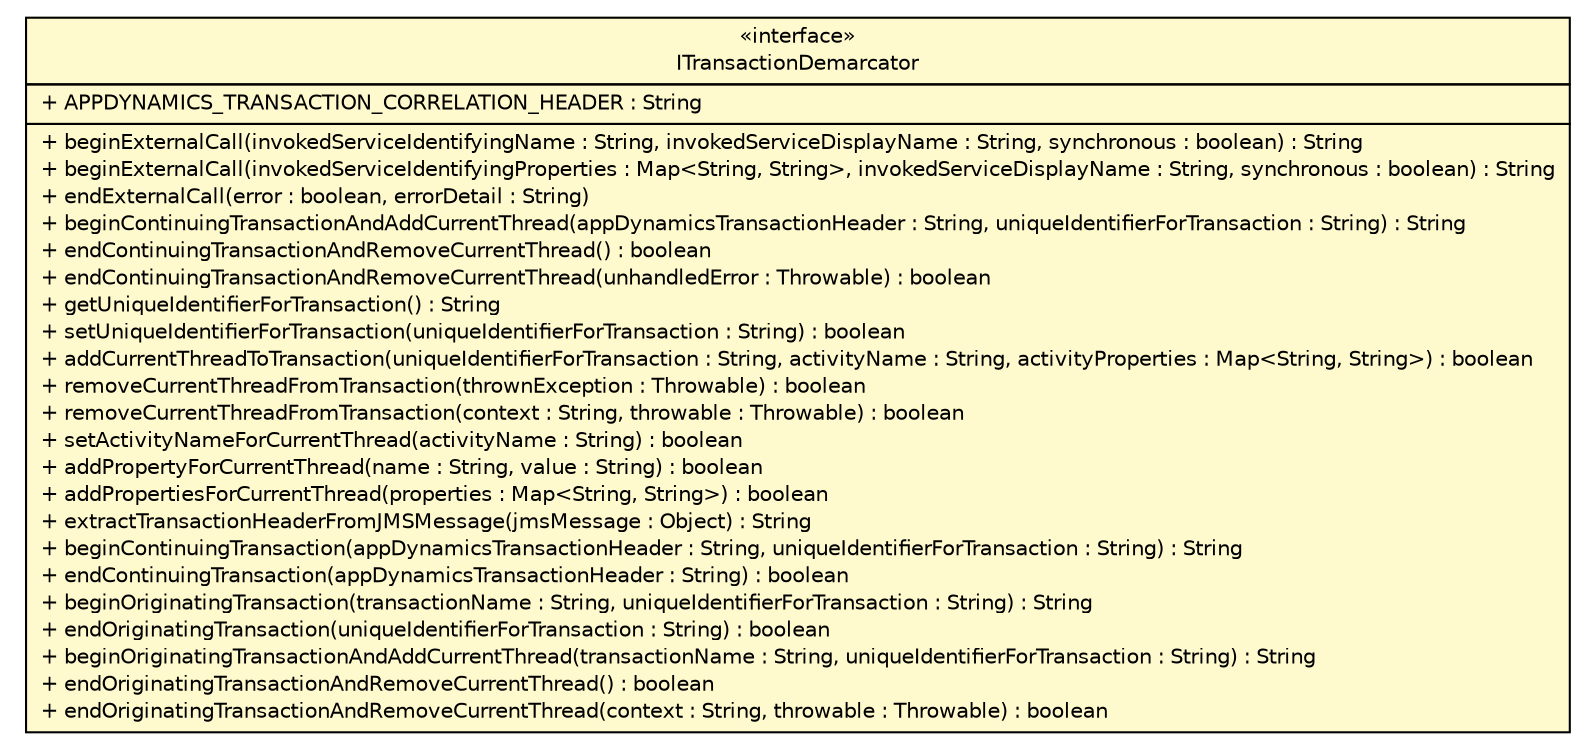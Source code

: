 #!/usr/local/bin/dot
#
# Class diagram 
# Generated by UMLGraph version 5.4 (http://www.umlgraph.org/)
#

digraph G {
	edge [fontname="Helvetica",fontsize=10,labelfontname="Helvetica",labelfontsize=10];
	node [fontname="Helvetica",fontsize=10,shape=plaintext];
	nodesep=0.25;
	ranksep=0.5;
	// com.appdynamics.apm.appagent.api.ITransactionDemarcator
	c90 [label=<<table title="com.appdynamics.apm.appagent.api.ITransactionDemarcator" border="0" cellborder="1" cellspacing="0" cellpadding="2" port="p" bgcolor="lemonChiffon" href="./ITransactionDemarcator.html">
		<tr><td><table border="0" cellspacing="0" cellpadding="1">
<tr><td align="center" balign="center"> &#171;interface&#187; </td></tr>
<tr><td align="center" balign="center"> ITransactionDemarcator </td></tr>
		</table></td></tr>
		<tr><td><table border="0" cellspacing="0" cellpadding="1">
<tr><td align="left" balign="left"> + APPDYNAMICS_TRANSACTION_CORRELATION_HEADER : String </td></tr>
		</table></td></tr>
		<tr><td><table border="0" cellspacing="0" cellpadding="1">
<tr><td align="left" balign="left"> + beginExternalCall(invokedServiceIdentifyingName : String, invokedServiceDisplayName : String, synchronous : boolean) : String </td></tr>
<tr><td align="left" balign="left"> + beginExternalCall(invokedServiceIdentifyingProperties : Map&lt;String, String&gt;, invokedServiceDisplayName : String, synchronous : boolean) : String </td></tr>
<tr><td align="left" balign="left"> + endExternalCall(error : boolean, errorDetail : String) </td></tr>
<tr><td align="left" balign="left"> + beginContinuingTransactionAndAddCurrentThread(appDynamicsTransactionHeader : String, uniqueIdentifierForTransaction : String) : String </td></tr>
<tr><td align="left" balign="left"> + endContinuingTransactionAndRemoveCurrentThread() : boolean </td></tr>
<tr><td align="left" balign="left"> + endContinuingTransactionAndRemoveCurrentThread(unhandledError : Throwable) : boolean </td></tr>
<tr><td align="left" balign="left"> + getUniqueIdentifierForTransaction() : String </td></tr>
<tr><td align="left" balign="left"> + setUniqueIdentifierForTransaction(uniqueIdentifierForTransaction : String) : boolean </td></tr>
<tr><td align="left" balign="left"> + addCurrentThreadToTransaction(uniqueIdentifierForTransaction : String, activityName : String, activityProperties : Map&lt;String, String&gt;) : boolean </td></tr>
<tr><td align="left" balign="left"> + removeCurrentThreadFromTransaction(thrownException : Throwable) : boolean </td></tr>
<tr><td align="left" balign="left"> + removeCurrentThreadFromTransaction(context : String, throwable : Throwable) : boolean </td></tr>
<tr><td align="left" balign="left"> + setActivityNameForCurrentThread(activityName : String) : boolean </td></tr>
<tr><td align="left" balign="left"> + addPropertyForCurrentThread(name : String, value : String) : boolean </td></tr>
<tr><td align="left" balign="left"> + addPropertiesForCurrentThread(properties : Map&lt;String, String&gt;) : boolean </td></tr>
<tr><td align="left" balign="left"> + extractTransactionHeaderFromJMSMessage(jmsMessage : Object) : String </td></tr>
<tr><td align="left" balign="left"> + beginContinuingTransaction(appDynamicsTransactionHeader : String, uniqueIdentifierForTransaction : String) : String </td></tr>
<tr><td align="left" balign="left"> + endContinuingTransaction(appDynamicsTransactionHeader : String) : boolean </td></tr>
<tr><td align="left" balign="left"> + beginOriginatingTransaction(transactionName : String, uniqueIdentifierForTransaction : String) : String </td></tr>
<tr><td align="left" balign="left"> + endOriginatingTransaction(uniqueIdentifierForTransaction : String) : boolean </td></tr>
<tr><td align="left" balign="left"> + beginOriginatingTransactionAndAddCurrentThread(transactionName : String, uniqueIdentifierForTransaction : String) : String </td></tr>
<tr><td align="left" balign="left"> + endOriginatingTransactionAndRemoveCurrentThread() : boolean </td></tr>
<tr><td align="left" balign="left"> + endOriginatingTransactionAndRemoveCurrentThread(context : String, throwable : Throwable) : boolean </td></tr>
		</table></td></tr>
		</table>>, URL="./ITransactionDemarcator.html", fontname="Helvetica", fontcolor="black", fontsize=10.0];
}

